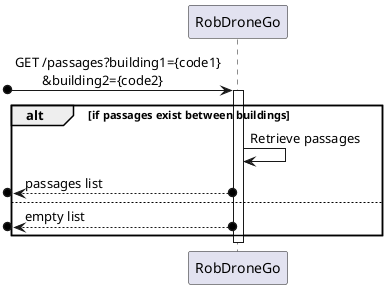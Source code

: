 @startuml SD Lv1

participant "RobDroneGo" as system

[o-> system : GET /passages?building1={code1}\n\t&building2={code2}
activate system

alt if passages exist between buildings
    system -> system : Retrieve passages
    [o<--o system : passages list
else
    [o<--o system : empty list
end

deactivate system

@enduml
